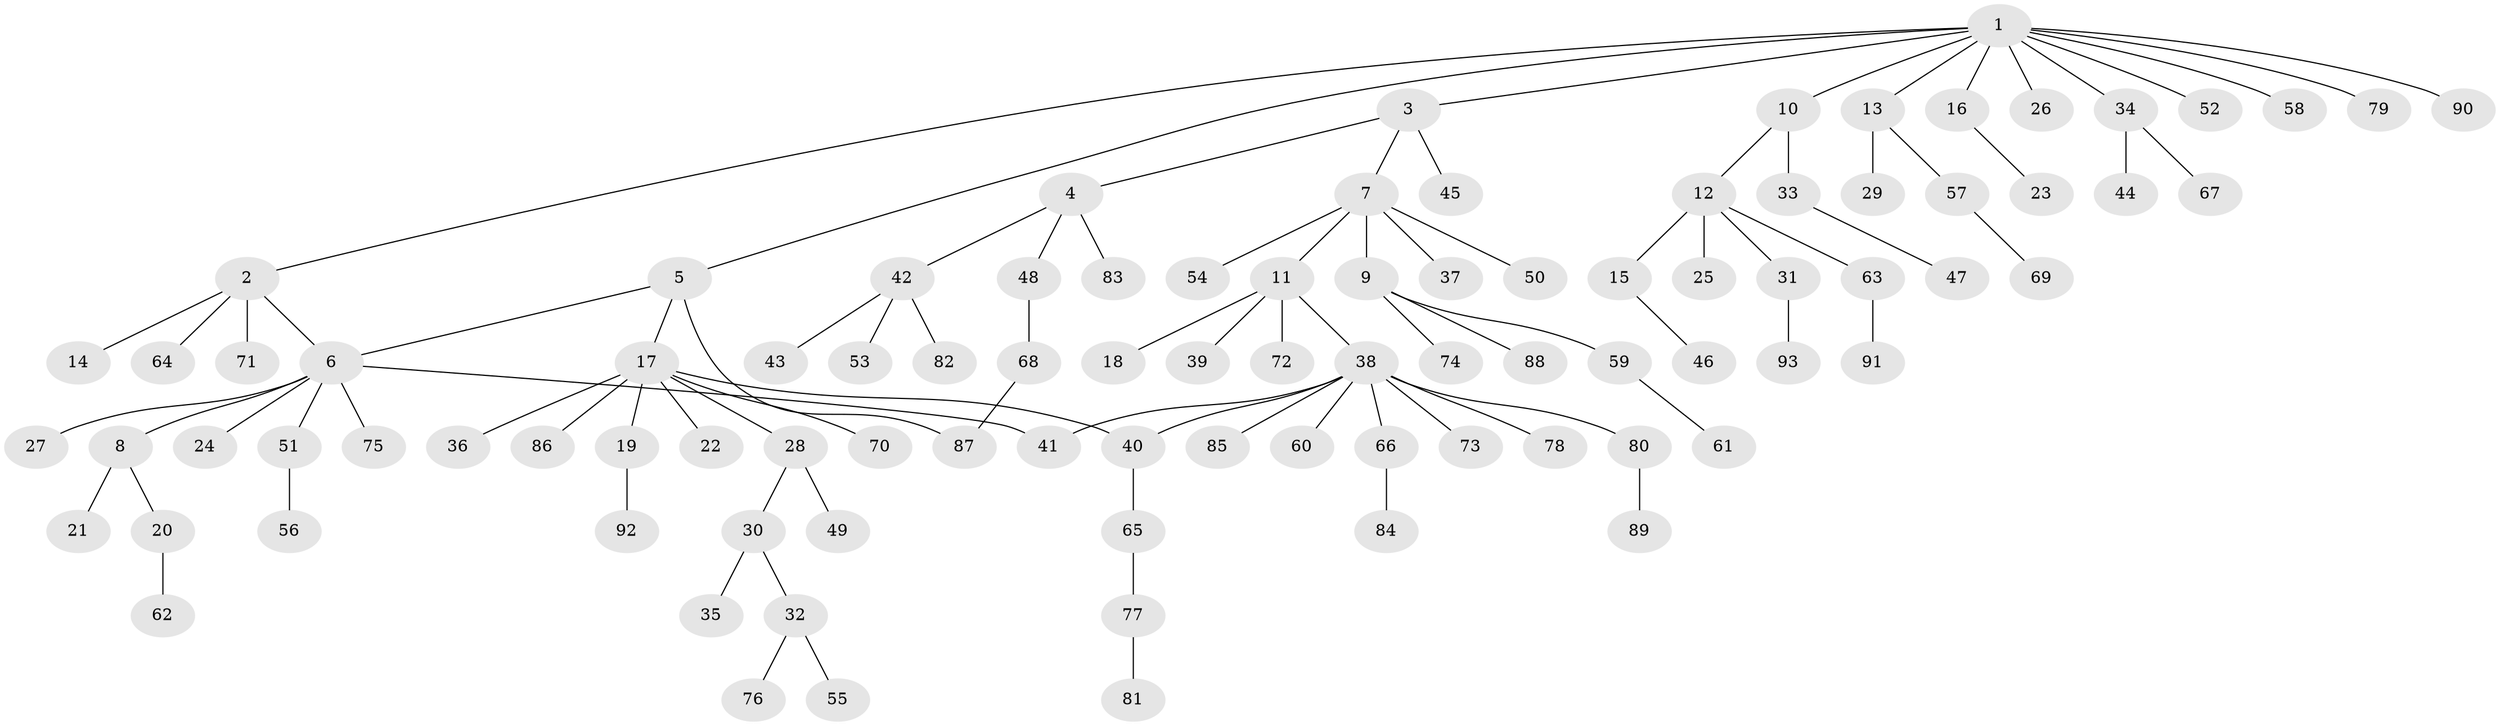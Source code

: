 // Generated by graph-tools (version 1.1) at 2025/11/02/27/25 16:11:09]
// undirected, 93 vertices, 96 edges
graph export_dot {
graph [start="1"]
  node [color=gray90,style=filled];
  1;
  2;
  3;
  4;
  5;
  6;
  7;
  8;
  9;
  10;
  11;
  12;
  13;
  14;
  15;
  16;
  17;
  18;
  19;
  20;
  21;
  22;
  23;
  24;
  25;
  26;
  27;
  28;
  29;
  30;
  31;
  32;
  33;
  34;
  35;
  36;
  37;
  38;
  39;
  40;
  41;
  42;
  43;
  44;
  45;
  46;
  47;
  48;
  49;
  50;
  51;
  52;
  53;
  54;
  55;
  56;
  57;
  58;
  59;
  60;
  61;
  62;
  63;
  64;
  65;
  66;
  67;
  68;
  69;
  70;
  71;
  72;
  73;
  74;
  75;
  76;
  77;
  78;
  79;
  80;
  81;
  82;
  83;
  84;
  85;
  86;
  87;
  88;
  89;
  90;
  91;
  92;
  93;
  1 -- 2;
  1 -- 3;
  1 -- 5;
  1 -- 10;
  1 -- 13;
  1 -- 16;
  1 -- 26;
  1 -- 34;
  1 -- 52;
  1 -- 58;
  1 -- 79;
  1 -- 90;
  2 -- 6;
  2 -- 14;
  2 -- 64;
  2 -- 71;
  3 -- 4;
  3 -- 7;
  3 -- 45;
  4 -- 42;
  4 -- 48;
  4 -- 83;
  5 -- 6;
  5 -- 17;
  5 -- 87;
  6 -- 8;
  6 -- 24;
  6 -- 27;
  6 -- 41;
  6 -- 51;
  6 -- 75;
  7 -- 9;
  7 -- 11;
  7 -- 37;
  7 -- 50;
  7 -- 54;
  8 -- 20;
  8 -- 21;
  9 -- 59;
  9 -- 74;
  9 -- 88;
  10 -- 12;
  10 -- 33;
  11 -- 18;
  11 -- 38;
  11 -- 39;
  11 -- 72;
  12 -- 15;
  12 -- 25;
  12 -- 31;
  12 -- 63;
  13 -- 29;
  13 -- 57;
  15 -- 46;
  16 -- 23;
  17 -- 19;
  17 -- 22;
  17 -- 28;
  17 -- 36;
  17 -- 40;
  17 -- 70;
  17 -- 86;
  19 -- 92;
  20 -- 62;
  28 -- 30;
  28 -- 49;
  30 -- 32;
  30 -- 35;
  31 -- 93;
  32 -- 55;
  32 -- 76;
  33 -- 47;
  34 -- 44;
  34 -- 67;
  38 -- 40;
  38 -- 41;
  38 -- 60;
  38 -- 66;
  38 -- 73;
  38 -- 78;
  38 -- 80;
  38 -- 85;
  40 -- 65;
  42 -- 43;
  42 -- 53;
  42 -- 82;
  48 -- 68;
  51 -- 56;
  57 -- 69;
  59 -- 61;
  63 -- 91;
  65 -- 77;
  66 -- 84;
  68 -- 87;
  77 -- 81;
  80 -- 89;
}
